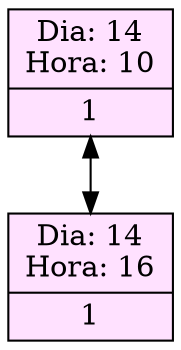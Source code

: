 digraph{
node[shape=record];
graph[pencolor=transparent];
node [style=filled,fillcolor=thistle1];
p14_10[label="{<data>Dia: 14\nHora: 10| 1 }" pos="14,0!"];
p14_16[label="{<data>Dia: 14\nHora: 16| 1 }" pos="14,-6!"];
p14_10->p14_16[dir=both];
}
